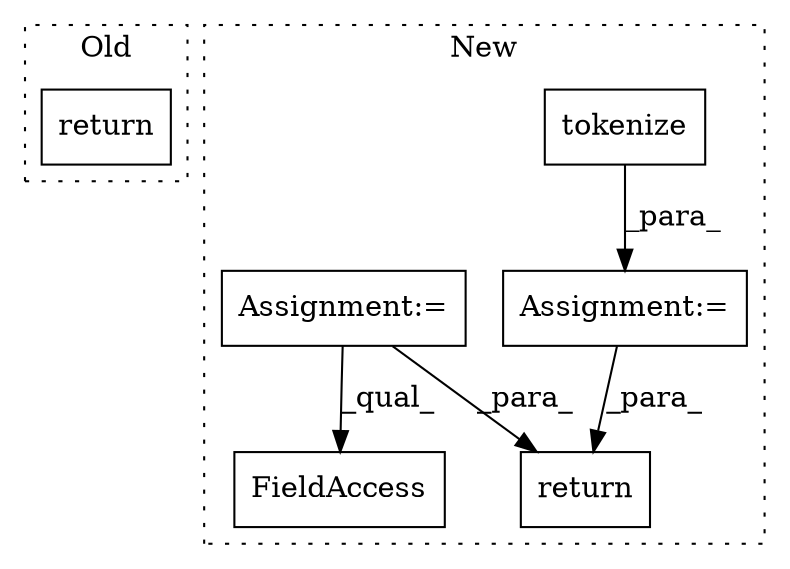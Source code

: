 digraph G {
subgraph cluster0 {
1 [label="return" a="41" s="1839" l="7" shape="box"];
label = "Old";
style="dotted";
}
subgraph cluster1 {
2 [label="tokenize" a="32" s="3580,3617" l="9,1" shape="box"];
3 [label="Assignment:=" a="7" s="3579" l="1" shape="box"];
4 [label="return" a="41" s="4074" l="7" shape="box"];
5 [label="Assignment:=" a="7" s="3414" l="2" shape="box"];
6 [label="FieldAccess" a="22" s="3820" l="7" shape="box"];
label = "New";
style="dotted";
}
2 -> 3 [label="_para_"];
3 -> 4 [label="_para_"];
5 -> 6 [label="_qual_"];
5 -> 4 [label="_para_"];
}